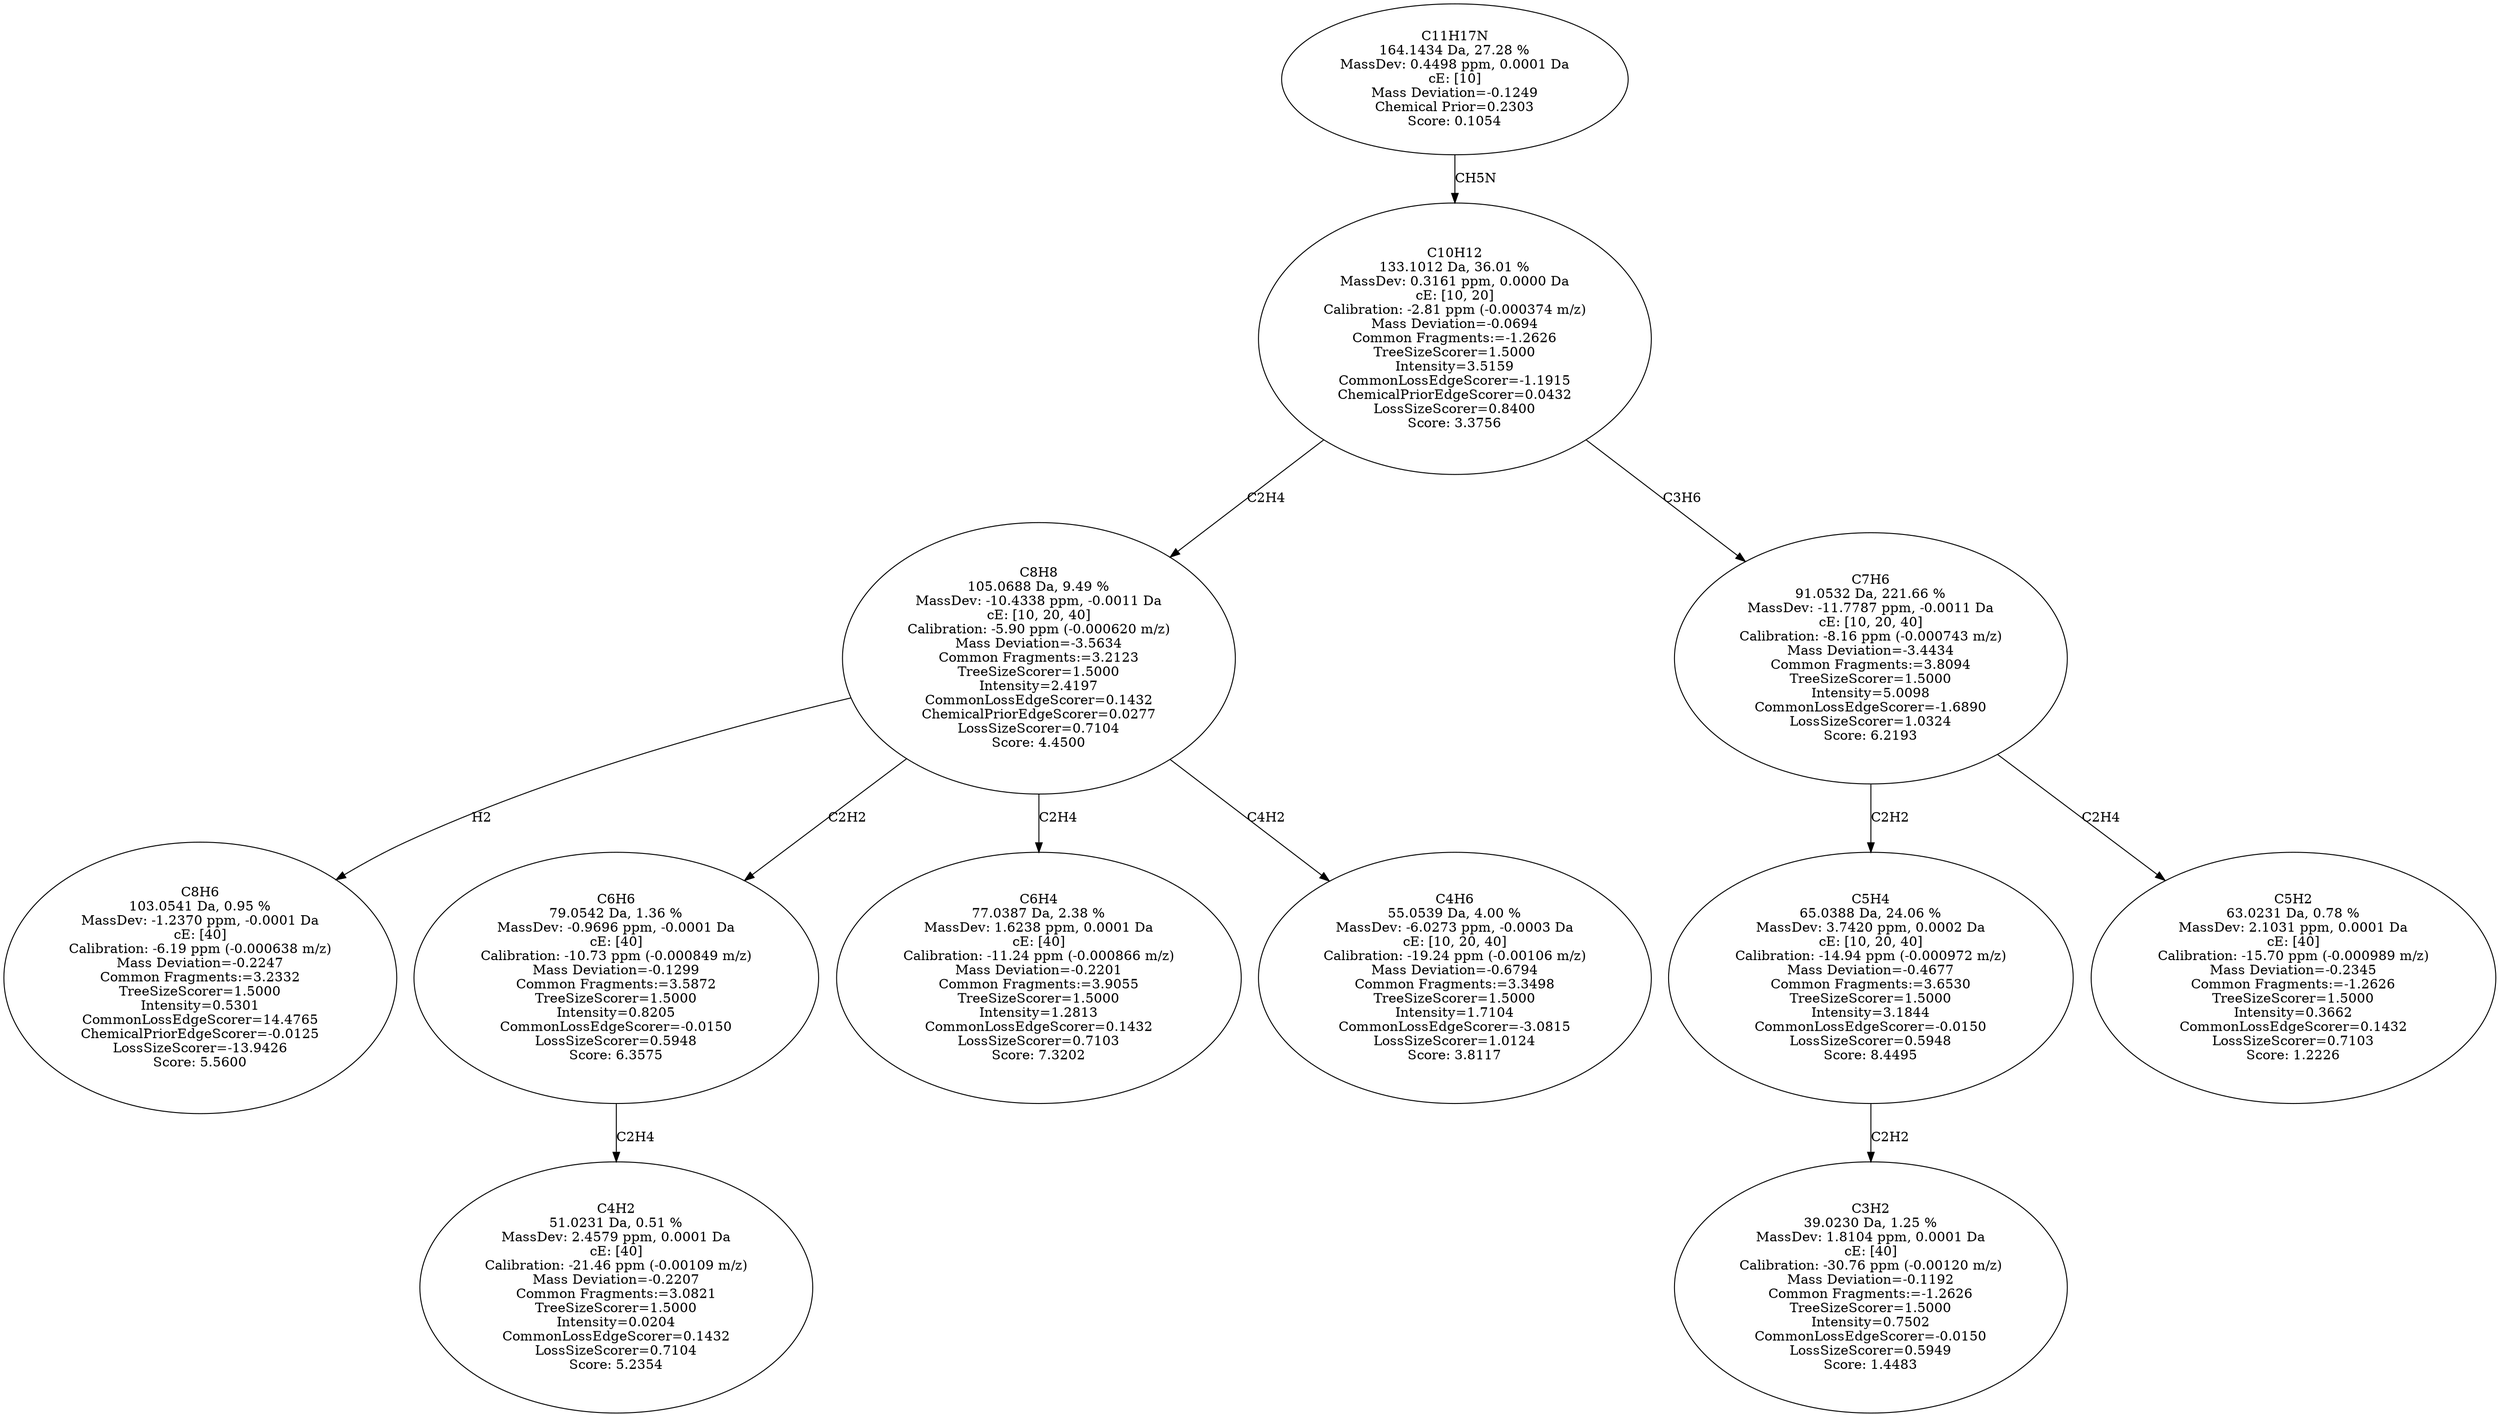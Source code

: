 strict digraph {
v1 [label="C8H6\n103.0541 Da, 0.95 %\nMassDev: -1.2370 ppm, -0.0001 Da\ncE: [40]\nCalibration: -6.19 ppm (-0.000638 m/z)\nMass Deviation=-0.2247\nCommon Fragments:=3.2332\nTreeSizeScorer=1.5000\nIntensity=0.5301\nCommonLossEdgeScorer=14.4765\nChemicalPriorEdgeScorer=-0.0125\nLossSizeScorer=-13.9426\nScore: 5.5600"];
v2 [label="C4H2\n51.0231 Da, 0.51 %\nMassDev: 2.4579 ppm, 0.0001 Da\ncE: [40]\nCalibration: -21.46 ppm (-0.00109 m/z)\nMass Deviation=-0.2207\nCommon Fragments:=3.0821\nTreeSizeScorer=1.5000\nIntensity=0.0204\nCommonLossEdgeScorer=0.1432\nLossSizeScorer=0.7104\nScore: 5.2354"];
v3 [label="C6H6\n79.0542 Da, 1.36 %\nMassDev: -0.9696 ppm, -0.0001 Da\ncE: [40]\nCalibration: -10.73 ppm (-0.000849 m/z)\nMass Deviation=-0.1299\nCommon Fragments:=3.5872\nTreeSizeScorer=1.5000\nIntensity=0.8205\nCommonLossEdgeScorer=-0.0150\nLossSizeScorer=0.5948\nScore: 6.3575"];
v4 [label="C6H4\n77.0387 Da, 2.38 %\nMassDev: 1.6238 ppm, 0.0001 Da\ncE: [40]\nCalibration: -11.24 ppm (-0.000866 m/z)\nMass Deviation=-0.2201\nCommon Fragments:=3.9055\nTreeSizeScorer=1.5000\nIntensity=1.2813\nCommonLossEdgeScorer=0.1432\nLossSizeScorer=0.7103\nScore: 7.3202"];
v5 [label="C4H6\n55.0539 Da, 4.00 %\nMassDev: -6.0273 ppm, -0.0003 Da\ncE: [10, 20, 40]\nCalibration: -19.24 ppm (-0.00106 m/z)\nMass Deviation=-0.6794\nCommon Fragments:=3.3498\nTreeSizeScorer=1.5000\nIntensity=1.7104\nCommonLossEdgeScorer=-3.0815\nLossSizeScorer=1.0124\nScore: 3.8117"];
v6 [label="C8H8\n105.0688 Da, 9.49 %\nMassDev: -10.4338 ppm, -0.0011 Da\ncE: [10, 20, 40]\nCalibration: -5.90 ppm (-0.000620 m/z)\nMass Deviation=-3.5634\nCommon Fragments:=3.2123\nTreeSizeScorer=1.5000\nIntensity=2.4197\nCommonLossEdgeScorer=0.1432\nChemicalPriorEdgeScorer=0.0277\nLossSizeScorer=0.7104\nScore: 4.4500"];
v7 [label="C3H2\n39.0230 Da, 1.25 %\nMassDev: 1.8104 ppm, 0.0001 Da\ncE: [40]\nCalibration: -30.76 ppm (-0.00120 m/z)\nMass Deviation=-0.1192\nCommon Fragments:=-1.2626\nTreeSizeScorer=1.5000\nIntensity=0.7502\nCommonLossEdgeScorer=-0.0150\nLossSizeScorer=0.5949\nScore: 1.4483"];
v8 [label="C5H4\n65.0388 Da, 24.06 %\nMassDev: 3.7420 ppm, 0.0002 Da\ncE: [10, 20, 40]\nCalibration: -14.94 ppm (-0.000972 m/z)\nMass Deviation=-0.4677\nCommon Fragments:=3.6530\nTreeSizeScorer=1.5000\nIntensity=3.1844\nCommonLossEdgeScorer=-0.0150\nLossSizeScorer=0.5948\nScore: 8.4495"];
v9 [label="C5H2\n63.0231 Da, 0.78 %\nMassDev: 2.1031 ppm, 0.0001 Da\ncE: [40]\nCalibration: -15.70 ppm (-0.000989 m/z)\nMass Deviation=-0.2345\nCommon Fragments:=-1.2626\nTreeSizeScorer=1.5000\nIntensity=0.3662\nCommonLossEdgeScorer=0.1432\nLossSizeScorer=0.7103\nScore: 1.2226"];
v10 [label="C7H6\n91.0532 Da, 221.66 %\nMassDev: -11.7787 ppm, -0.0011 Da\ncE: [10, 20, 40]\nCalibration: -8.16 ppm (-0.000743 m/z)\nMass Deviation=-3.4434\nCommon Fragments:=3.8094\nTreeSizeScorer=1.5000\nIntensity=5.0098\nCommonLossEdgeScorer=-1.6890\nLossSizeScorer=1.0324\nScore: 6.2193"];
v11 [label="C10H12\n133.1012 Da, 36.01 %\nMassDev: 0.3161 ppm, 0.0000 Da\ncE: [10, 20]\nCalibration: -2.81 ppm (-0.000374 m/z)\nMass Deviation=-0.0694\nCommon Fragments:=-1.2626\nTreeSizeScorer=1.5000\nIntensity=3.5159\nCommonLossEdgeScorer=-1.1915\nChemicalPriorEdgeScorer=0.0432\nLossSizeScorer=0.8400\nScore: 3.3756"];
v12 [label="C11H17N\n164.1434 Da, 27.28 %\nMassDev: 0.4498 ppm, 0.0001 Da\ncE: [10]\nMass Deviation=-0.1249\nChemical Prior=0.2303\nScore: 0.1054"];
v6 -> v1 [label="H2"];
v3 -> v2 [label="C2H4"];
v6 -> v3 [label="C2H2"];
v6 -> v4 [label="C2H4"];
v6 -> v5 [label="C4H2"];
v11 -> v6 [label="C2H4"];
v8 -> v7 [label="C2H2"];
v10 -> v8 [label="C2H2"];
v10 -> v9 [label="C2H4"];
v11 -> v10 [label="C3H6"];
v12 -> v11 [label="CH5N"];
}